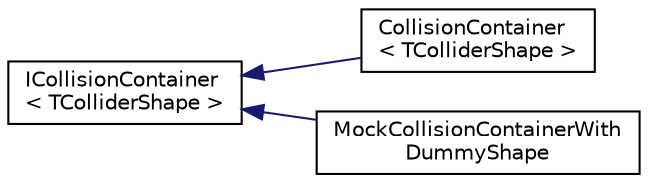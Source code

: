 digraph "Graphical Class Hierarchy"
{
 // LATEX_PDF_SIZE
  edge [fontname="Helvetica",fontsize="10",labelfontname="Helvetica",labelfontsize="10"];
  node [fontname="Helvetica",fontsize="10",shape=record];
  rankdir="LR";
  Node0 [label="ICollisionContainer\l\< TColliderShape \>",height=0.2,width=0.4,color="black", fillcolor="white", style="filled",URL="$struct_i_collision_container.html",tooltip=" "];
  Node0 -> Node1 [dir="back",color="midnightblue",fontsize="10",style="solid",fontname="Helvetica"];
  Node1 [label="CollisionContainer\l\< TColliderShape \>",height=0.2,width=0.4,color="black", fillcolor="white", style="filled",URL="$class_collision_container.html",tooltip=" "];
  Node0 -> Node2 [dir="back",color="midnightblue",fontsize="10",style="solid",fontname="Helvetica"];
  Node2 [label="MockCollisionContainerWith\lDummyShape",height=0.2,width=0.4,color="black", fillcolor="white", style="filled",URL="$struct_mock_collision_container_with_dummy_shape.html",tooltip=" "];
}
